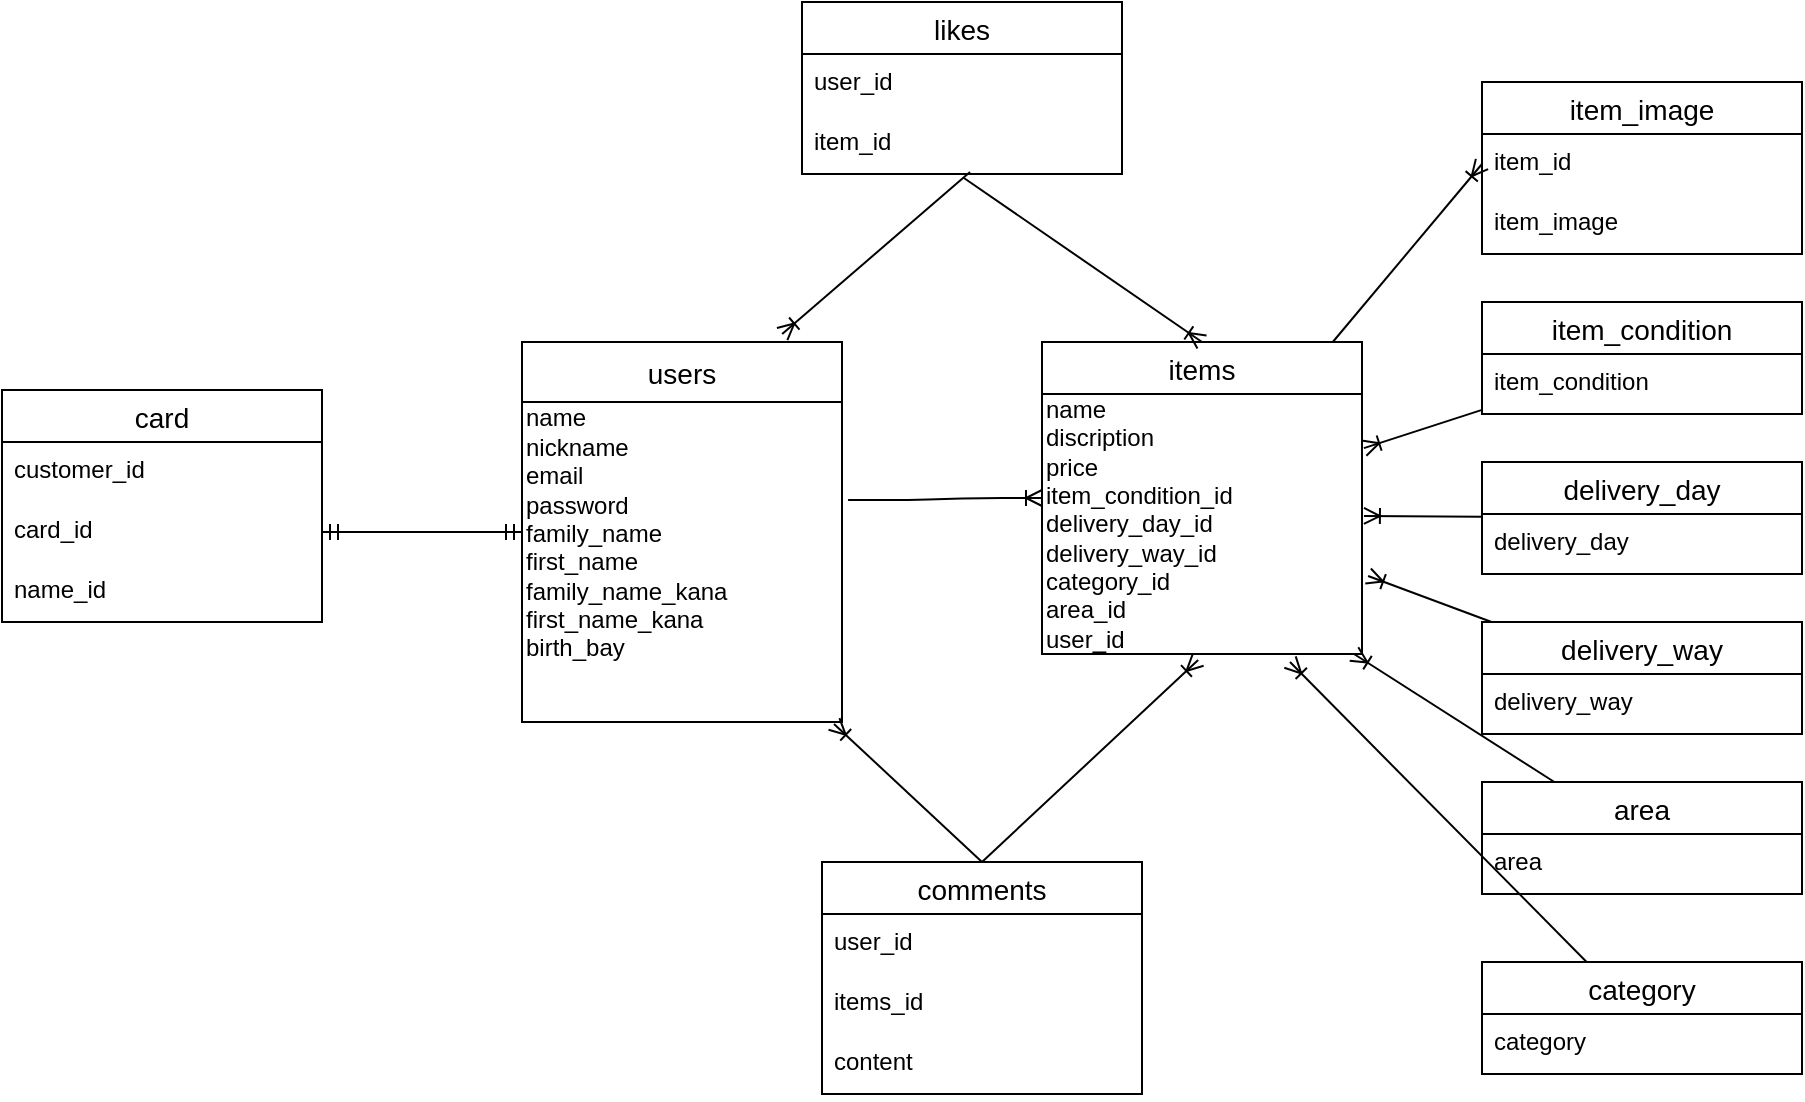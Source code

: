 <mxfile>
    <diagram id="wd9pmwF0OGReO3DQG71E" name="ページ1">
        <mxGraphModel dx="728" dy="1673" grid="1" gridSize="10" guides="1" tooltips="1" connect="1" arrows="1" fold="1" page="1" pageScale="1" pageWidth="827" pageHeight="1169" math="0" shadow="0">
            <root>
                <mxCell id="0"/>
                <mxCell id="1" parent="0"/>
                <mxCell id="57" value="card" style="swimlane;fontStyle=0;childLayout=stackLayout;horizontal=1;startSize=26;horizontalStack=0;resizeParent=1;resizeParentMax=0;resizeLast=0;collapsible=1;marginBottom=0;align=center;fontSize=14;" vertex="1" parent="1">
                    <mxGeometry x="40" y="-116" width="160" height="116" as="geometry"/>
                </mxCell>
                <mxCell id="58" value="customer_id" style="text;strokeColor=none;fillColor=none;spacingLeft=4;spacingRight=4;overflow=hidden;rotatable=0;points=[[0,0.5],[1,0.5]];portConstraint=eastwest;fontSize=12;" vertex="1" parent="57">
                    <mxGeometry y="26" width="160" height="30" as="geometry"/>
                </mxCell>
                <mxCell id="59" value="card_id" style="text;strokeColor=none;fillColor=none;spacingLeft=4;spacingRight=4;overflow=hidden;rotatable=0;points=[[0,0.5],[1,0.5]];portConstraint=eastwest;fontSize=12;" vertex="1" parent="57">
                    <mxGeometry y="56" width="160" height="30" as="geometry"/>
                </mxCell>
                <mxCell id="60" value="name_id" style="text;strokeColor=none;fillColor=none;spacingLeft=4;spacingRight=4;overflow=hidden;rotatable=0;points=[[0,0.5],[1,0.5]];portConstraint=eastwest;fontSize=12;" vertex="1" parent="57">
                    <mxGeometry y="86" width="160" height="30" as="geometry"/>
                </mxCell>
                <mxCell id="62" value="" style="edgeStyle=entityRelationEdgeStyle;fontSize=12;html=1;endArrow=ERmandOne;startArrow=ERmandOne;" edge="1" parent="1" source="59" target="63">
                    <mxGeometry width="100" height="100" relative="1" as="geometry">
                        <mxPoint x="210" y="-40" as="sourcePoint"/>
                        <mxPoint x="290" y="80" as="targetPoint"/>
                    </mxGeometry>
                </mxCell>
                <mxCell id="63" value="users" style="swimlane;fontStyle=0;childLayout=stackLayout;horizontal=1;startSize=30;horizontalStack=0;resizeParent=1;resizeParentMax=0;resizeLast=0;collapsible=1;marginBottom=0;align=center;fontSize=14;" vertex="1" parent="1">
                    <mxGeometry x="300" y="-140" width="160" height="190" as="geometry"/>
                </mxCell>
                <mxCell id="71" value="&lt;div&gt;&lt;span&gt;name&lt;/span&gt;&lt;/div&gt;&lt;div&gt;&lt;span&gt;nickname&lt;/span&gt;&lt;/div&gt;&lt;div&gt;&lt;span&gt;email&lt;/span&gt;&lt;/div&gt;&lt;div&gt;&lt;span&gt;password&lt;/span&gt;&lt;/div&gt;&lt;div&gt;&lt;span&gt;family_name&lt;/span&gt;&lt;/div&gt;&lt;div&gt;&lt;span&gt;first_name&lt;/span&gt;&lt;/div&gt;&lt;div&gt;&lt;span&gt;family_name_kana&lt;/span&gt;&lt;/div&gt;&lt;div&gt;&lt;span&gt;first_name_kana&lt;/span&gt;&lt;/div&gt;&lt;div&gt;birth_bay&lt;/div&gt;&lt;div&gt;&lt;span&gt;&lt;br&gt;&lt;/span&gt;&lt;/div&gt;&lt;div&gt;&lt;br&gt;&lt;/div&gt;" style="text;html=1;align=left;verticalAlign=middle;resizable=0;points=[];autosize=1;strokeColor=none;fillColor=none;" vertex="1" parent="63">
                    <mxGeometry y="30" width="160" height="160" as="geometry"/>
                </mxCell>
                <mxCell id="73" value="" style="edgeStyle=entityRelationEdgeStyle;fontSize=12;html=1;endArrow=ERoneToMany;exitX=1.019;exitY=0.306;exitDx=0;exitDy=0;exitPerimeter=0;" edge="1" parent="1" source="71" target="74">
                    <mxGeometry width="100" height="100" relative="1" as="geometry">
                        <mxPoint x="460" y="120" as="sourcePoint"/>
                        <mxPoint x="560" y="20" as="targetPoint"/>
                    </mxGeometry>
                </mxCell>
                <mxCell id="116" style="edgeStyle=none;html=1;entryX=0;entryY=0.5;entryDx=0;entryDy=0;endArrow=ERoneToMany;endFill=0;" edge="1" parent="1" source="74" target="97">
                    <mxGeometry relative="1" as="geometry"/>
                </mxCell>
                <mxCell id="74" value="items" style="swimlane;fontStyle=0;childLayout=stackLayout;horizontal=1;startSize=26;horizontalStack=0;resizeParent=1;resizeParentMax=0;resizeLast=0;collapsible=1;marginBottom=0;align=center;fontSize=14;fillColor=default;" vertex="1" parent="1">
                    <mxGeometry x="560" y="-140" width="160" height="156" as="geometry"/>
                </mxCell>
                <mxCell id="80" value="&lt;div&gt;&lt;span&gt;name&lt;/span&gt;&lt;/div&gt;&lt;div&gt;&lt;span&gt;discription&lt;/span&gt;&lt;/div&gt;&lt;div&gt;&lt;span&gt;price&lt;/span&gt;&lt;/div&gt;&lt;div&gt;&lt;span&gt;item_condition_id&lt;/span&gt;&lt;/div&gt;&lt;div&gt;&lt;span&gt;delivery_day_id&lt;/span&gt;&lt;/div&gt;&lt;div&gt;&lt;span&gt;delivery_way_id&lt;/span&gt;&lt;/div&gt;&lt;div&gt;&lt;span&gt;category_id&lt;/span&gt;&lt;/div&gt;&lt;div&gt;&lt;span&gt;area_id&lt;/span&gt;&lt;/div&gt;&lt;div&gt;&lt;span&gt;user_id&lt;/span&gt;&lt;/div&gt;" style="text;html=1;align=left;verticalAlign=middle;resizable=0;points=[];autosize=1;strokeColor=none;fillColor=none;" vertex="1" parent="74">
                    <mxGeometry y="26" width="160" height="130" as="geometry"/>
                </mxCell>
                <mxCell id="88" style="edgeStyle=none;html=1;exitX=0.5;exitY=0;exitDx=0;exitDy=0;entryX=0.975;entryY=1.006;entryDx=0;entryDy=0;entryPerimeter=0;endArrow=ERoneToMany;endFill=0;" edge="1" parent="1" source="81" target="71">
                    <mxGeometry relative="1" as="geometry"/>
                </mxCell>
                <mxCell id="89" style="edgeStyle=none;html=1;exitX=0.5;exitY=0;exitDx=0;exitDy=0;entryX=0.488;entryY=1.023;entryDx=0;entryDy=0;entryPerimeter=0;endArrow=ERoneToMany;endFill=0;" edge="1" parent="1" source="81" target="80">
                    <mxGeometry relative="1" as="geometry"/>
                </mxCell>
                <mxCell id="81" value="comments" style="swimlane;fontStyle=0;childLayout=stackLayout;horizontal=1;startSize=26;horizontalStack=0;resizeParent=1;resizeParentMax=0;resizeLast=0;collapsible=1;marginBottom=0;align=center;fontSize=14;fillColor=default;" vertex="1" parent="1">
                    <mxGeometry x="450" y="120" width="160" height="116" as="geometry"/>
                </mxCell>
                <mxCell id="82" value="user_id" style="text;strokeColor=none;fillColor=none;spacingLeft=4;spacingRight=4;overflow=hidden;rotatable=0;points=[[0,0.5],[1,0.5]];portConstraint=eastwest;fontSize=12;" vertex="1" parent="81">
                    <mxGeometry y="26" width="160" height="30" as="geometry"/>
                </mxCell>
                <mxCell id="83" value="items_id" style="text;strokeColor=none;fillColor=none;spacingLeft=4;spacingRight=4;overflow=hidden;rotatable=0;points=[[0,0.5],[1,0.5]];portConstraint=eastwest;fontSize=12;" vertex="1" parent="81">
                    <mxGeometry y="56" width="160" height="30" as="geometry"/>
                </mxCell>
                <mxCell id="84" value="content" style="text;strokeColor=none;fillColor=none;spacingLeft=4;spacingRight=4;overflow=hidden;rotatable=0;points=[[0,0.5],[1,0.5]];portConstraint=eastwest;fontSize=12;" vertex="1" parent="81">
                    <mxGeometry y="86" width="160" height="30" as="geometry"/>
                </mxCell>
                <mxCell id="94" style="edgeStyle=none;html=1;entryX=0.813;entryY=-0.021;entryDx=0;entryDy=0;entryPerimeter=0;endArrow=ERoneToMany;endFill=0;exitX=0.525;exitY=0.967;exitDx=0;exitDy=0;exitPerimeter=0;" edge="1" parent="1" source="92" target="63">
                    <mxGeometry relative="1" as="geometry">
                        <mxPoint x="490" y="-220" as="sourcePoint"/>
                    </mxGeometry>
                </mxCell>
                <mxCell id="95" style="edgeStyle=none;html=1;entryX=0.5;entryY=0;entryDx=0;entryDy=0;endArrow=ERoneToMany;endFill=0;exitX=0.506;exitY=1.067;exitDx=0;exitDy=0;exitPerimeter=0;" edge="1" parent="1" source="92" target="74">
                    <mxGeometry relative="1" as="geometry"/>
                </mxCell>
                <mxCell id="90" value="likes" style="swimlane;fontStyle=0;childLayout=stackLayout;horizontal=1;startSize=26;horizontalStack=0;resizeParent=1;resizeParentMax=0;resizeLast=0;collapsible=1;marginBottom=0;align=center;fontSize=14;fillColor=default;" vertex="1" parent="1">
                    <mxGeometry x="440" y="-310" width="160" height="86" as="geometry"/>
                </mxCell>
                <mxCell id="91" value="user_id" style="text;strokeColor=none;fillColor=none;spacingLeft=4;spacingRight=4;overflow=hidden;rotatable=0;points=[[0,0.5],[1,0.5]];portConstraint=eastwest;fontSize=12;" vertex="1" parent="90">
                    <mxGeometry y="26" width="160" height="30" as="geometry"/>
                </mxCell>
                <mxCell id="92" value="item_id" style="text;strokeColor=none;fillColor=none;spacingLeft=4;spacingRight=4;overflow=hidden;rotatable=0;points=[[0,0.5],[1,0.5]];portConstraint=eastwest;fontSize=12;" vertex="1" parent="90">
                    <mxGeometry y="56" width="160" height="30" as="geometry"/>
                </mxCell>
                <mxCell id="96" value="item_image" style="swimlane;fontStyle=0;childLayout=stackLayout;horizontal=1;startSize=26;horizontalStack=0;resizeParent=1;resizeParentMax=0;resizeLast=0;collapsible=1;marginBottom=0;align=center;fontSize=14;fillColor=default;" vertex="1" parent="1">
                    <mxGeometry x="780" y="-270" width="160" height="86" as="geometry"/>
                </mxCell>
                <mxCell id="97" value="item_id" style="text;strokeColor=none;fillColor=none;spacingLeft=4;spacingRight=4;overflow=hidden;rotatable=0;points=[[0,0.5],[1,0.5]];portConstraint=eastwest;fontSize=12;" vertex="1" parent="96">
                    <mxGeometry y="26" width="160" height="30" as="geometry"/>
                </mxCell>
                <mxCell id="98" value="item_image" style="text;strokeColor=none;fillColor=none;spacingLeft=4;spacingRight=4;overflow=hidden;rotatable=0;points=[[0,0.5],[1,0.5]];portConstraint=eastwest;fontSize=12;" vertex="1" parent="96">
                    <mxGeometry y="56" width="160" height="30" as="geometry"/>
                </mxCell>
                <mxCell id="117" style="edgeStyle=none;html=1;entryX=1.006;entryY=0.208;entryDx=0;entryDy=0;entryPerimeter=0;endArrow=ERoneToMany;endFill=0;" edge="1" parent="1" source="100" target="80">
                    <mxGeometry relative="1" as="geometry"/>
                </mxCell>
                <mxCell id="100" value="item_condition" style="swimlane;fontStyle=0;childLayout=stackLayout;horizontal=1;startSize=26;horizontalStack=0;resizeParent=1;resizeParentMax=0;resizeLast=0;collapsible=1;marginBottom=0;align=center;fontSize=14;fillColor=default;" vertex="1" parent="1">
                    <mxGeometry x="780" y="-160" width="160" height="56" as="geometry"/>
                </mxCell>
                <mxCell id="103" value="item_condition" style="text;strokeColor=none;fillColor=none;spacingLeft=4;spacingRight=4;overflow=hidden;rotatable=0;points=[[0,0.5],[1,0.5]];portConstraint=eastwest;fontSize=12;" vertex="1" parent="100">
                    <mxGeometry y="26" width="160" height="30" as="geometry"/>
                </mxCell>
                <mxCell id="118" style="edgeStyle=none;html=1;entryX=1.006;entryY=0.469;entryDx=0;entryDy=0;entryPerimeter=0;endArrow=ERoneToMany;endFill=0;" edge="1" parent="1" source="104" target="80">
                    <mxGeometry relative="1" as="geometry"/>
                </mxCell>
                <mxCell id="104" value="delivery_day" style="swimlane;fontStyle=0;childLayout=stackLayout;horizontal=1;startSize=26;horizontalStack=0;resizeParent=1;resizeParentMax=0;resizeLast=0;collapsible=1;marginBottom=0;align=center;fontSize=14;fillColor=default;" vertex="1" parent="1">
                    <mxGeometry x="780" y="-80" width="160" height="56" as="geometry"/>
                </mxCell>
                <mxCell id="105" value="delivery_day" style="text;strokeColor=none;fillColor=none;spacingLeft=4;spacingRight=4;overflow=hidden;rotatable=0;points=[[0,0.5],[1,0.5]];portConstraint=eastwest;fontSize=12;" vertex="1" parent="104">
                    <mxGeometry y="26" width="160" height="30" as="geometry"/>
                </mxCell>
                <mxCell id="120" style="edgeStyle=none;html=1;entryX=0.975;entryY=1;entryDx=0;entryDy=0;entryPerimeter=0;endArrow=ERoneToMany;endFill=0;" edge="1" parent="1" source="108" target="80">
                    <mxGeometry relative="1" as="geometry"/>
                </mxCell>
                <mxCell id="108" value="area" style="swimlane;fontStyle=0;childLayout=stackLayout;horizontal=1;startSize=26;horizontalStack=0;resizeParent=1;resizeParentMax=0;resizeLast=0;collapsible=1;marginBottom=0;align=center;fontSize=14;fillColor=default;" vertex="1" parent="1">
                    <mxGeometry x="780" y="80" width="160" height="56" as="geometry"/>
                </mxCell>
                <mxCell id="109" value="area" style="text;strokeColor=none;fillColor=none;spacingLeft=4;spacingRight=4;overflow=hidden;rotatable=0;points=[[0,0.5],[1,0.5]];portConstraint=eastwest;fontSize=12;" vertex="1" parent="108">
                    <mxGeometry y="26" width="160" height="30" as="geometry"/>
                </mxCell>
                <mxCell id="119" style="edgeStyle=none;html=1;entryX=1.019;entryY=0.7;entryDx=0;entryDy=0;entryPerimeter=0;endArrow=ERoneToMany;endFill=0;" edge="1" parent="1" source="112" target="80">
                    <mxGeometry relative="1" as="geometry"/>
                </mxCell>
                <mxCell id="112" value="delivery_way" style="swimlane;fontStyle=0;childLayout=stackLayout;horizontal=1;startSize=26;horizontalStack=0;resizeParent=1;resizeParentMax=0;resizeLast=0;collapsible=1;marginBottom=0;align=center;fontSize=14;fillColor=default;" vertex="1" parent="1">
                    <mxGeometry x="780" width="160" height="56" as="geometry"/>
                </mxCell>
                <mxCell id="113" value="delivery_way" style="text;strokeColor=none;fillColor=none;spacingLeft=4;spacingRight=4;overflow=hidden;rotatable=0;points=[[0,0.5],[1,0.5]];portConstraint=eastwest;fontSize=12;" vertex="1" parent="112">
                    <mxGeometry y="26" width="160" height="30" as="geometry"/>
                </mxCell>
                <mxCell id="121" style="edgeStyle=none;html=1;entryX=0.775;entryY=1.031;entryDx=0;entryDy=0;entryPerimeter=0;endArrow=ERoneToMany;endFill=0;" edge="1" parent="1" source="114" target="80">
                    <mxGeometry relative="1" as="geometry"/>
                </mxCell>
                <mxCell id="114" value="category" style="swimlane;fontStyle=0;childLayout=stackLayout;horizontal=1;startSize=26;horizontalStack=0;resizeParent=1;resizeParentMax=0;resizeLast=0;collapsible=1;marginBottom=0;align=center;fontSize=14;fillColor=default;" vertex="1" parent="1">
                    <mxGeometry x="780" y="170" width="160" height="56" as="geometry"/>
                </mxCell>
                <mxCell id="115" value="category" style="text;strokeColor=none;fillColor=none;spacingLeft=4;spacingRight=4;overflow=hidden;rotatable=0;points=[[0,0.5],[1,0.5]];portConstraint=eastwest;fontSize=12;" vertex="1" parent="114">
                    <mxGeometry y="26" width="160" height="30" as="geometry"/>
                </mxCell>
            </root>
        </mxGraphModel>
    </diagram>
</mxfile>
